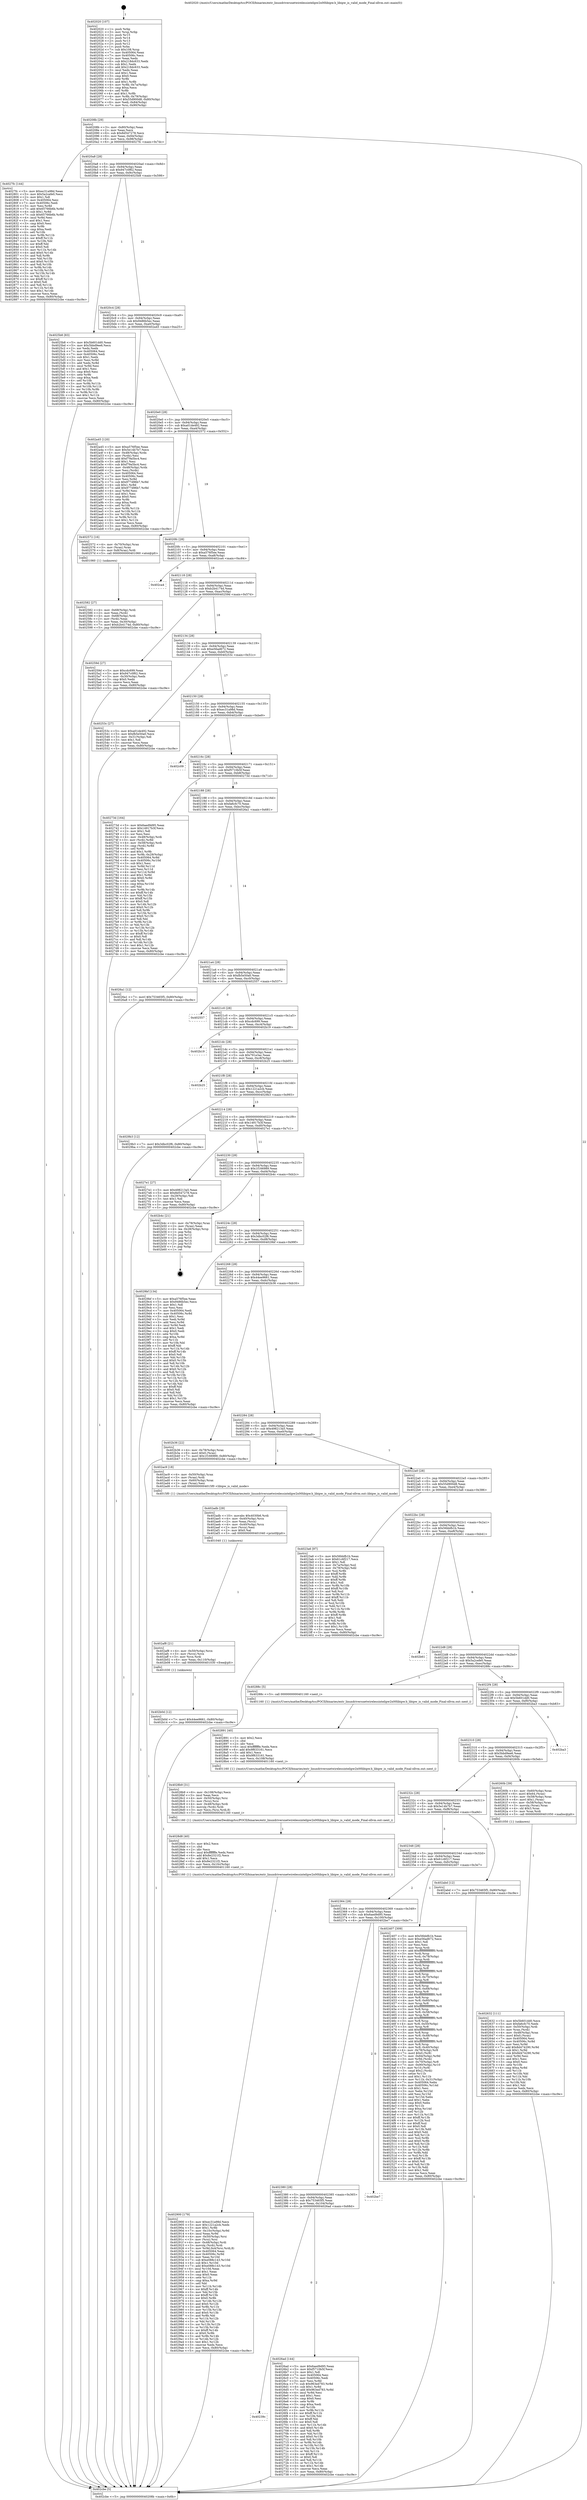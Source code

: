digraph "0x402020" {
  label = "0x402020 (/mnt/c/Users/mathe/Desktop/tcc/POCII/binaries/extr_linuxdriversnetwirelessintelipw2x00libipw.h_libipw_is_valid_mode_Final-ollvm.out::main(0))"
  labelloc = "t"
  node[shape=record]

  Entry [label="",width=0.3,height=0.3,shape=circle,fillcolor=black,style=filled]
  "0x40208b" [label="{
     0x40208b [29]\l
     | [instrs]\l
     &nbsp;&nbsp;0x40208b \<+3\>: mov -0x80(%rbp),%eax\l
     &nbsp;&nbsp;0x40208e \<+2\>: mov %eax,%ecx\l
     &nbsp;&nbsp;0x402090 \<+6\>: sub $0x8d547278,%ecx\l
     &nbsp;&nbsp;0x402096 \<+6\>: mov %eax,-0x94(%rbp)\l
     &nbsp;&nbsp;0x40209c \<+6\>: mov %ecx,-0x98(%rbp)\l
     &nbsp;&nbsp;0x4020a2 \<+6\>: je 00000000004027fc \<main+0x7dc\>\l
  }"]
  "0x4027fc" [label="{
     0x4027fc [144]\l
     | [instrs]\l
     &nbsp;&nbsp;0x4027fc \<+5\>: mov $0xec31a98d,%eax\l
     &nbsp;&nbsp;0x402801 \<+5\>: mov $0x5a2cefe0,%ecx\l
     &nbsp;&nbsp;0x402806 \<+2\>: mov $0x1,%dl\l
     &nbsp;&nbsp;0x402808 \<+7\>: mov 0x405064,%esi\l
     &nbsp;&nbsp;0x40280f \<+7\>: mov 0x40506c,%edi\l
     &nbsp;&nbsp;0x402816 \<+3\>: mov %esi,%r8d\l
     &nbsp;&nbsp;0x402819 \<+7\>: add $0x65766b6b,%r8d\l
     &nbsp;&nbsp;0x402820 \<+4\>: sub $0x1,%r8d\l
     &nbsp;&nbsp;0x402824 \<+7\>: sub $0x65766b6b,%r8d\l
     &nbsp;&nbsp;0x40282b \<+4\>: imul %r8d,%esi\l
     &nbsp;&nbsp;0x40282f \<+3\>: and $0x1,%esi\l
     &nbsp;&nbsp;0x402832 \<+3\>: cmp $0x0,%esi\l
     &nbsp;&nbsp;0x402835 \<+4\>: sete %r9b\l
     &nbsp;&nbsp;0x402839 \<+3\>: cmp $0xa,%edi\l
     &nbsp;&nbsp;0x40283c \<+4\>: setl %r10b\l
     &nbsp;&nbsp;0x402840 \<+3\>: mov %r9b,%r11b\l
     &nbsp;&nbsp;0x402843 \<+4\>: xor $0xff,%r11b\l
     &nbsp;&nbsp;0x402847 \<+3\>: mov %r10b,%bl\l
     &nbsp;&nbsp;0x40284a \<+3\>: xor $0xff,%bl\l
     &nbsp;&nbsp;0x40284d \<+3\>: xor $0x0,%dl\l
     &nbsp;&nbsp;0x402850 \<+3\>: mov %r11b,%r14b\l
     &nbsp;&nbsp;0x402853 \<+4\>: and $0x0,%r14b\l
     &nbsp;&nbsp;0x402857 \<+3\>: and %dl,%r9b\l
     &nbsp;&nbsp;0x40285a \<+3\>: mov %bl,%r15b\l
     &nbsp;&nbsp;0x40285d \<+4\>: and $0x0,%r15b\l
     &nbsp;&nbsp;0x402861 \<+3\>: and %dl,%r10b\l
     &nbsp;&nbsp;0x402864 \<+3\>: or %r9b,%r14b\l
     &nbsp;&nbsp;0x402867 \<+3\>: or %r10b,%r15b\l
     &nbsp;&nbsp;0x40286a \<+3\>: xor %r15b,%r14b\l
     &nbsp;&nbsp;0x40286d \<+3\>: or %bl,%r11b\l
     &nbsp;&nbsp;0x402870 \<+4\>: xor $0xff,%r11b\l
     &nbsp;&nbsp;0x402874 \<+3\>: or $0x0,%dl\l
     &nbsp;&nbsp;0x402877 \<+3\>: and %dl,%r11b\l
     &nbsp;&nbsp;0x40287a \<+3\>: or %r11b,%r14b\l
     &nbsp;&nbsp;0x40287d \<+4\>: test $0x1,%r14b\l
     &nbsp;&nbsp;0x402881 \<+3\>: cmovne %ecx,%eax\l
     &nbsp;&nbsp;0x402884 \<+3\>: mov %eax,-0x80(%rbp)\l
     &nbsp;&nbsp;0x402887 \<+5\>: jmp 0000000000402cbe \<main+0xc9e\>\l
  }"]
  "0x4020a8" [label="{
     0x4020a8 [28]\l
     | [instrs]\l
     &nbsp;&nbsp;0x4020a8 \<+5\>: jmp 00000000004020ad \<main+0x8d\>\l
     &nbsp;&nbsp;0x4020ad \<+6\>: mov -0x94(%rbp),%eax\l
     &nbsp;&nbsp;0x4020b3 \<+5\>: sub $0x947c0f62,%eax\l
     &nbsp;&nbsp;0x4020b8 \<+6\>: mov %eax,-0x9c(%rbp)\l
     &nbsp;&nbsp;0x4020be \<+6\>: je 00000000004025b8 \<main+0x598\>\l
  }"]
  Exit [label="",width=0.3,height=0.3,shape=circle,fillcolor=black,style=filled,peripheries=2]
  "0x4025b8" [label="{
     0x4025b8 [83]\l
     | [instrs]\l
     &nbsp;&nbsp;0x4025b8 \<+5\>: mov $0x5b601dd0,%eax\l
     &nbsp;&nbsp;0x4025bd \<+5\>: mov $0x5bbd9ee6,%ecx\l
     &nbsp;&nbsp;0x4025c2 \<+2\>: xor %edx,%edx\l
     &nbsp;&nbsp;0x4025c4 \<+7\>: mov 0x405064,%esi\l
     &nbsp;&nbsp;0x4025cb \<+7\>: mov 0x40506c,%edi\l
     &nbsp;&nbsp;0x4025d2 \<+3\>: sub $0x1,%edx\l
     &nbsp;&nbsp;0x4025d5 \<+3\>: mov %esi,%r8d\l
     &nbsp;&nbsp;0x4025d8 \<+3\>: add %edx,%r8d\l
     &nbsp;&nbsp;0x4025db \<+4\>: imul %r8d,%esi\l
     &nbsp;&nbsp;0x4025df \<+3\>: and $0x1,%esi\l
     &nbsp;&nbsp;0x4025e2 \<+3\>: cmp $0x0,%esi\l
     &nbsp;&nbsp;0x4025e5 \<+4\>: sete %r9b\l
     &nbsp;&nbsp;0x4025e9 \<+3\>: cmp $0xa,%edi\l
     &nbsp;&nbsp;0x4025ec \<+4\>: setl %r10b\l
     &nbsp;&nbsp;0x4025f0 \<+3\>: mov %r9b,%r11b\l
     &nbsp;&nbsp;0x4025f3 \<+3\>: and %r10b,%r11b\l
     &nbsp;&nbsp;0x4025f6 \<+3\>: xor %r10b,%r9b\l
     &nbsp;&nbsp;0x4025f9 \<+3\>: or %r9b,%r11b\l
     &nbsp;&nbsp;0x4025fc \<+4\>: test $0x1,%r11b\l
     &nbsp;&nbsp;0x402600 \<+3\>: cmovne %ecx,%eax\l
     &nbsp;&nbsp;0x402603 \<+3\>: mov %eax,-0x80(%rbp)\l
     &nbsp;&nbsp;0x402606 \<+5\>: jmp 0000000000402cbe \<main+0xc9e\>\l
  }"]
  "0x4020c4" [label="{
     0x4020c4 [28]\l
     | [instrs]\l
     &nbsp;&nbsp;0x4020c4 \<+5\>: jmp 00000000004020c9 \<main+0xa9\>\l
     &nbsp;&nbsp;0x4020c9 \<+6\>: mov -0x94(%rbp),%eax\l
     &nbsp;&nbsp;0x4020cf \<+5\>: sub $0x9486b5ec,%eax\l
     &nbsp;&nbsp;0x4020d4 \<+6\>: mov %eax,-0xa0(%rbp)\l
     &nbsp;&nbsp;0x4020da \<+6\>: je 0000000000402a45 \<main+0xa25\>\l
  }"]
  "0x402b0d" [label="{
     0x402b0d [12]\l
     | [instrs]\l
     &nbsp;&nbsp;0x402b0d \<+7\>: movl $0x44ee9661,-0x80(%rbp)\l
     &nbsp;&nbsp;0x402b14 \<+5\>: jmp 0000000000402cbe \<main+0xc9e\>\l
  }"]
  "0x402a45" [label="{
     0x402a45 [120]\l
     | [instrs]\l
     &nbsp;&nbsp;0x402a45 \<+5\>: mov $0xa576f5ee,%eax\l
     &nbsp;&nbsp;0x402a4a \<+5\>: mov $0x5e14b7b7,%ecx\l
     &nbsp;&nbsp;0x402a4f \<+4\>: mov -0x48(%rbp),%rdx\l
     &nbsp;&nbsp;0x402a53 \<+2\>: mov (%rdx),%esi\l
     &nbsp;&nbsp;0x402a55 \<+6\>: add $0xf79a5bc4,%esi\l
     &nbsp;&nbsp;0x402a5b \<+3\>: add $0x1,%esi\l
     &nbsp;&nbsp;0x402a5e \<+6\>: sub $0xf79a5bc4,%esi\l
     &nbsp;&nbsp;0x402a64 \<+4\>: mov -0x48(%rbp),%rdx\l
     &nbsp;&nbsp;0x402a68 \<+2\>: mov %esi,(%rdx)\l
     &nbsp;&nbsp;0x402a6a \<+7\>: mov 0x405064,%esi\l
     &nbsp;&nbsp;0x402a71 \<+7\>: mov 0x40506c,%edi\l
     &nbsp;&nbsp;0x402a78 \<+3\>: mov %esi,%r8d\l
     &nbsp;&nbsp;0x402a7b \<+7\>: sub $0x977d96b7,%r8d\l
     &nbsp;&nbsp;0x402a82 \<+4\>: sub $0x1,%r8d\l
     &nbsp;&nbsp;0x402a86 \<+7\>: add $0x977d96b7,%r8d\l
     &nbsp;&nbsp;0x402a8d \<+4\>: imul %r8d,%esi\l
     &nbsp;&nbsp;0x402a91 \<+3\>: and $0x1,%esi\l
     &nbsp;&nbsp;0x402a94 \<+3\>: cmp $0x0,%esi\l
     &nbsp;&nbsp;0x402a97 \<+4\>: sete %r9b\l
     &nbsp;&nbsp;0x402a9b \<+3\>: cmp $0xa,%edi\l
     &nbsp;&nbsp;0x402a9e \<+4\>: setl %r10b\l
     &nbsp;&nbsp;0x402aa2 \<+3\>: mov %r9b,%r11b\l
     &nbsp;&nbsp;0x402aa5 \<+3\>: and %r10b,%r11b\l
     &nbsp;&nbsp;0x402aa8 \<+3\>: xor %r10b,%r9b\l
     &nbsp;&nbsp;0x402aab \<+3\>: or %r9b,%r11b\l
     &nbsp;&nbsp;0x402aae \<+4\>: test $0x1,%r11b\l
     &nbsp;&nbsp;0x402ab2 \<+3\>: cmovne %ecx,%eax\l
     &nbsp;&nbsp;0x402ab5 \<+3\>: mov %eax,-0x80(%rbp)\l
     &nbsp;&nbsp;0x402ab8 \<+5\>: jmp 0000000000402cbe \<main+0xc9e\>\l
  }"]
  "0x4020e0" [label="{
     0x4020e0 [28]\l
     | [instrs]\l
     &nbsp;&nbsp;0x4020e0 \<+5\>: jmp 00000000004020e5 \<main+0xc5\>\l
     &nbsp;&nbsp;0x4020e5 \<+6\>: mov -0x94(%rbp),%eax\l
     &nbsp;&nbsp;0x4020eb \<+5\>: sub $0xa01de492,%eax\l
     &nbsp;&nbsp;0x4020f0 \<+6\>: mov %eax,-0xa4(%rbp)\l
     &nbsp;&nbsp;0x4020f6 \<+6\>: je 0000000000402572 \<main+0x552\>\l
  }"]
  "0x402af8" [label="{
     0x402af8 [21]\l
     | [instrs]\l
     &nbsp;&nbsp;0x402af8 \<+4\>: mov -0x50(%rbp),%rcx\l
     &nbsp;&nbsp;0x402afc \<+3\>: mov (%rcx),%rcx\l
     &nbsp;&nbsp;0x402aff \<+3\>: mov %rcx,%rdi\l
     &nbsp;&nbsp;0x402b02 \<+6\>: mov %eax,-0x110(%rbp)\l
     &nbsp;&nbsp;0x402b08 \<+5\>: call 0000000000401030 \<free@plt\>\l
     | [calls]\l
     &nbsp;&nbsp;0x401030 \{1\} (unknown)\l
  }"]
  "0x402572" [label="{
     0x402572 [16]\l
     | [instrs]\l
     &nbsp;&nbsp;0x402572 \<+4\>: mov -0x70(%rbp),%rax\l
     &nbsp;&nbsp;0x402576 \<+3\>: mov (%rax),%rax\l
     &nbsp;&nbsp;0x402579 \<+4\>: mov 0x8(%rax),%rdi\l
     &nbsp;&nbsp;0x40257d \<+5\>: call 0000000000401060 \<atoi@plt\>\l
     | [calls]\l
     &nbsp;&nbsp;0x401060 \{1\} (unknown)\l
  }"]
  "0x4020fc" [label="{
     0x4020fc [28]\l
     | [instrs]\l
     &nbsp;&nbsp;0x4020fc \<+5\>: jmp 0000000000402101 \<main+0xe1\>\l
     &nbsp;&nbsp;0x402101 \<+6\>: mov -0x94(%rbp),%eax\l
     &nbsp;&nbsp;0x402107 \<+5\>: sub $0xa576f5ee,%eax\l
     &nbsp;&nbsp;0x40210c \<+6\>: mov %eax,-0xa8(%rbp)\l
     &nbsp;&nbsp;0x402112 \<+6\>: je 0000000000402ca4 \<main+0xc84\>\l
  }"]
  "0x402adb" [label="{
     0x402adb [29]\l
     | [instrs]\l
     &nbsp;&nbsp;0x402adb \<+10\>: movabs $0x4030b6,%rdi\l
     &nbsp;&nbsp;0x402ae5 \<+4\>: mov -0x40(%rbp),%rcx\l
     &nbsp;&nbsp;0x402ae9 \<+2\>: mov %eax,(%rcx)\l
     &nbsp;&nbsp;0x402aeb \<+4\>: mov -0x40(%rbp),%rcx\l
     &nbsp;&nbsp;0x402aef \<+2\>: mov (%rcx),%esi\l
     &nbsp;&nbsp;0x402af1 \<+2\>: mov $0x0,%al\l
     &nbsp;&nbsp;0x402af3 \<+5\>: call 0000000000401040 \<printf@plt\>\l
     | [calls]\l
     &nbsp;&nbsp;0x401040 \{1\} (unknown)\l
  }"]
  "0x402ca4" [label="{
     0x402ca4\l
  }", style=dashed]
  "0x402118" [label="{
     0x402118 [28]\l
     | [instrs]\l
     &nbsp;&nbsp;0x402118 \<+5\>: jmp 000000000040211d \<main+0xfd\>\l
     &nbsp;&nbsp;0x40211d \<+6\>: mov -0x94(%rbp),%eax\l
     &nbsp;&nbsp;0x402123 \<+5\>: sub $0xb2b4174d,%eax\l
     &nbsp;&nbsp;0x402128 \<+6\>: mov %eax,-0xac(%rbp)\l
     &nbsp;&nbsp;0x40212e \<+6\>: je 000000000040259d \<main+0x57d\>\l
  }"]
  "0x402900" [label="{
     0x402900 [179]\l
     | [instrs]\l
     &nbsp;&nbsp;0x402900 \<+5\>: mov $0xec31a98d,%ecx\l
     &nbsp;&nbsp;0x402905 \<+5\>: mov $0x1221a2cb,%edx\l
     &nbsp;&nbsp;0x40290a \<+3\>: mov $0x1,%r8b\l
     &nbsp;&nbsp;0x40290d \<+7\>: mov -0x10c(%rbp),%r9d\l
     &nbsp;&nbsp;0x402914 \<+4\>: imul %eax,%r9d\l
     &nbsp;&nbsp;0x402918 \<+4\>: mov -0x50(%rbp),%rsi\l
     &nbsp;&nbsp;0x40291c \<+3\>: mov (%rsi),%rsi\l
     &nbsp;&nbsp;0x40291f \<+4\>: mov -0x48(%rbp),%rdi\l
     &nbsp;&nbsp;0x402923 \<+3\>: movslq (%rdi),%rdi\l
     &nbsp;&nbsp;0x402926 \<+5\>: mov %r9d,0x4(%rsi,%rdi,8)\l
     &nbsp;&nbsp;0x40292b \<+7\>: mov 0x405064,%eax\l
     &nbsp;&nbsp;0x402932 \<+8\>: mov 0x40506c,%r9d\l
     &nbsp;&nbsp;0x40293a \<+3\>: mov %eax,%r10d\l
     &nbsp;&nbsp;0x40293d \<+7\>: sub $0xe088c143,%r10d\l
     &nbsp;&nbsp;0x402944 \<+4\>: sub $0x1,%r10d\l
     &nbsp;&nbsp;0x402948 \<+7\>: add $0xe088c143,%r10d\l
     &nbsp;&nbsp;0x40294f \<+4\>: imul %r10d,%eax\l
     &nbsp;&nbsp;0x402953 \<+3\>: and $0x1,%eax\l
     &nbsp;&nbsp;0x402956 \<+3\>: cmp $0x0,%eax\l
     &nbsp;&nbsp;0x402959 \<+4\>: sete %r11b\l
     &nbsp;&nbsp;0x40295d \<+4\>: cmp $0xa,%r9d\l
     &nbsp;&nbsp;0x402961 \<+3\>: setl %bl\l
     &nbsp;&nbsp;0x402964 \<+3\>: mov %r11b,%r14b\l
     &nbsp;&nbsp;0x402967 \<+4\>: xor $0xff,%r14b\l
     &nbsp;&nbsp;0x40296b \<+3\>: mov %bl,%r15b\l
     &nbsp;&nbsp;0x40296e \<+4\>: xor $0xff,%r15b\l
     &nbsp;&nbsp;0x402972 \<+4\>: xor $0x0,%r8b\l
     &nbsp;&nbsp;0x402976 \<+3\>: mov %r14b,%r12b\l
     &nbsp;&nbsp;0x402979 \<+4\>: and $0x0,%r12b\l
     &nbsp;&nbsp;0x40297d \<+3\>: and %r8b,%r11b\l
     &nbsp;&nbsp;0x402980 \<+3\>: mov %r15b,%r13b\l
     &nbsp;&nbsp;0x402983 \<+4\>: and $0x0,%r13b\l
     &nbsp;&nbsp;0x402987 \<+3\>: and %r8b,%bl\l
     &nbsp;&nbsp;0x40298a \<+3\>: or %r11b,%r12b\l
     &nbsp;&nbsp;0x40298d \<+3\>: or %bl,%r13b\l
     &nbsp;&nbsp;0x402990 \<+3\>: xor %r13b,%r12b\l
     &nbsp;&nbsp;0x402993 \<+3\>: or %r15b,%r14b\l
     &nbsp;&nbsp;0x402996 \<+4\>: xor $0xff,%r14b\l
     &nbsp;&nbsp;0x40299a \<+4\>: or $0x0,%r8b\l
     &nbsp;&nbsp;0x40299e \<+3\>: and %r8b,%r14b\l
     &nbsp;&nbsp;0x4029a1 \<+3\>: or %r14b,%r12b\l
     &nbsp;&nbsp;0x4029a4 \<+4\>: test $0x1,%r12b\l
     &nbsp;&nbsp;0x4029a8 \<+3\>: cmovne %edx,%ecx\l
     &nbsp;&nbsp;0x4029ab \<+3\>: mov %ecx,-0x80(%rbp)\l
     &nbsp;&nbsp;0x4029ae \<+5\>: jmp 0000000000402cbe \<main+0xc9e\>\l
  }"]
  "0x40259d" [label="{
     0x40259d [27]\l
     | [instrs]\l
     &nbsp;&nbsp;0x40259d \<+5\>: mov $0xcdc699,%eax\l
     &nbsp;&nbsp;0x4025a2 \<+5\>: mov $0x947c0f62,%ecx\l
     &nbsp;&nbsp;0x4025a7 \<+3\>: mov -0x30(%rbp),%edx\l
     &nbsp;&nbsp;0x4025aa \<+3\>: cmp $0x0,%edx\l
     &nbsp;&nbsp;0x4025ad \<+3\>: cmove %ecx,%eax\l
     &nbsp;&nbsp;0x4025b0 \<+3\>: mov %eax,-0x80(%rbp)\l
     &nbsp;&nbsp;0x4025b3 \<+5\>: jmp 0000000000402cbe \<main+0xc9e\>\l
  }"]
  "0x402134" [label="{
     0x402134 [28]\l
     | [instrs]\l
     &nbsp;&nbsp;0x402134 \<+5\>: jmp 0000000000402139 \<main+0x119\>\l
     &nbsp;&nbsp;0x402139 \<+6\>: mov -0x94(%rbp),%eax\l
     &nbsp;&nbsp;0x40213f \<+5\>: sub $0xe56ad672,%eax\l
     &nbsp;&nbsp;0x402144 \<+6\>: mov %eax,-0xb0(%rbp)\l
     &nbsp;&nbsp;0x40214a \<+6\>: je 000000000040253c \<main+0x51c\>\l
  }"]
  "0x4028d8" [label="{
     0x4028d8 [40]\l
     | [instrs]\l
     &nbsp;&nbsp;0x4028d8 \<+5\>: mov $0x2,%ecx\l
     &nbsp;&nbsp;0x4028dd \<+1\>: cltd\l
     &nbsp;&nbsp;0x4028de \<+2\>: idiv %ecx\l
     &nbsp;&nbsp;0x4028e0 \<+6\>: imul $0xfffffffe,%edx,%ecx\l
     &nbsp;&nbsp;0x4028e6 \<+6\>: add $0x8e2321f2,%ecx\l
     &nbsp;&nbsp;0x4028ec \<+3\>: add $0x1,%ecx\l
     &nbsp;&nbsp;0x4028ef \<+6\>: sub $0x8e2321f2,%ecx\l
     &nbsp;&nbsp;0x4028f5 \<+6\>: mov %ecx,-0x10c(%rbp)\l
     &nbsp;&nbsp;0x4028fb \<+5\>: call 0000000000401160 \<next_i\>\l
     | [calls]\l
     &nbsp;&nbsp;0x401160 \{1\} (/mnt/c/Users/mathe/Desktop/tcc/POCII/binaries/extr_linuxdriversnetwirelessintelipw2x00libipw.h_libipw_is_valid_mode_Final-ollvm.out::next_i)\l
  }"]
  "0x40253c" [label="{
     0x40253c [27]\l
     | [instrs]\l
     &nbsp;&nbsp;0x40253c \<+5\>: mov $0xa01de492,%eax\l
     &nbsp;&nbsp;0x402541 \<+5\>: mov $0xfb5e50a0,%ecx\l
     &nbsp;&nbsp;0x402546 \<+3\>: mov -0x31(%rbp),%dl\l
     &nbsp;&nbsp;0x402549 \<+3\>: test $0x1,%dl\l
     &nbsp;&nbsp;0x40254c \<+3\>: cmovne %ecx,%eax\l
     &nbsp;&nbsp;0x40254f \<+3\>: mov %eax,-0x80(%rbp)\l
     &nbsp;&nbsp;0x402552 \<+5\>: jmp 0000000000402cbe \<main+0xc9e\>\l
  }"]
  "0x402150" [label="{
     0x402150 [28]\l
     | [instrs]\l
     &nbsp;&nbsp;0x402150 \<+5\>: jmp 0000000000402155 \<main+0x135\>\l
     &nbsp;&nbsp;0x402155 \<+6\>: mov -0x94(%rbp),%eax\l
     &nbsp;&nbsp;0x40215b \<+5\>: sub $0xec31a98d,%eax\l
     &nbsp;&nbsp;0x402160 \<+6\>: mov %eax,-0xb4(%rbp)\l
     &nbsp;&nbsp;0x402166 \<+6\>: je 0000000000402c09 \<main+0xbe9\>\l
  }"]
  "0x4028b9" [label="{
     0x4028b9 [31]\l
     | [instrs]\l
     &nbsp;&nbsp;0x4028b9 \<+6\>: mov -0x108(%rbp),%ecx\l
     &nbsp;&nbsp;0x4028bf \<+3\>: imul %eax,%ecx\l
     &nbsp;&nbsp;0x4028c2 \<+4\>: mov -0x50(%rbp),%rsi\l
     &nbsp;&nbsp;0x4028c6 \<+3\>: mov (%rsi),%rsi\l
     &nbsp;&nbsp;0x4028c9 \<+4\>: mov -0x48(%rbp),%rdi\l
     &nbsp;&nbsp;0x4028cd \<+3\>: movslq (%rdi),%rdi\l
     &nbsp;&nbsp;0x4028d0 \<+3\>: mov %ecx,(%rsi,%rdi,8)\l
     &nbsp;&nbsp;0x4028d3 \<+5\>: call 0000000000401160 \<next_i\>\l
     | [calls]\l
     &nbsp;&nbsp;0x401160 \{1\} (/mnt/c/Users/mathe/Desktop/tcc/POCII/binaries/extr_linuxdriversnetwirelessintelipw2x00libipw.h_libipw_is_valid_mode_Final-ollvm.out::next_i)\l
  }"]
  "0x402c09" [label="{
     0x402c09\l
  }", style=dashed]
  "0x40216c" [label="{
     0x40216c [28]\l
     | [instrs]\l
     &nbsp;&nbsp;0x40216c \<+5\>: jmp 0000000000402171 \<main+0x151\>\l
     &nbsp;&nbsp;0x402171 \<+6\>: mov -0x94(%rbp),%eax\l
     &nbsp;&nbsp;0x402177 \<+5\>: sub $0xf5710b5f,%eax\l
     &nbsp;&nbsp;0x40217c \<+6\>: mov %eax,-0xb8(%rbp)\l
     &nbsp;&nbsp;0x402182 \<+6\>: je 000000000040273d \<main+0x71d\>\l
  }"]
  "0x402891" [label="{
     0x402891 [40]\l
     | [instrs]\l
     &nbsp;&nbsp;0x402891 \<+5\>: mov $0x2,%ecx\l
     &nbsp;&nbsp;0x402896 \<+1\>: cltd\l
     &nbsp;&nbsp;0x402897 \<+2\>: idiv %ecx\l
     &nbsp;&nbsp;0x402899 \<+6\>: imul $0xfffffffe,%edx,%ecx\l
     &nbsp;&nbsp;0x40289f \<+6\>: add $0x9f633161,%ecx\l
     &nbsp;&nbsp;0x4028a5 \<+3\>: add $0x1,%ecx\l
     &nbsp;&nbsp;0x4028a8 \<+6\>: sub $0x9f633161,%ecx\l
     &nbsp;&nbsp;0x4028ae \<+6\>: mov %ecx,-0x108(%rbp)\l
     &nbsp;&nbsp;0x4028b4 \<+5\>: call 0000000000401160 \<next_i\>\l
     | [calls]\l
     &nbsp;&nbsp;0x401160 \{1\} (/mnt/c/Users/mathe/Desktop/tcc/POCII/binaries/extr_linuxdriversnetwirelessintelipw2x00libipw.h_libipw_is_valid_mode_Final-ollvm.out::next_i)\l
  }"]
  "0x40273d" [label="{
     0x40273d [164]\l
     | [instrs]\l
     &nbsp;&nbsp;0x40273d \<+5\>: mov $0x6aed9d95,%eax\l
     &nbsp;&nbsp;0x402742 \<+5\>: mov $0x14917b3f,%ecx\l
     &nbsp;&nbsp;0x402747 \<+2\>: mov $0x1,%dl\l
     &nbsp;&nbsp;0x402749 \<+2\>: xor %esi,%esi\l
     &nbsp;&nbsp;0x40274b \<+4\>: mov -0x48(%rbp),%rdi\l
     &nbsp;&nbsp;0x40274f \<+3\>: mov (%rdi),%r8d\l
     &nbsp;&nbsp;0x402752 \<+4\>: mov -0x58(%rbp),%rdi\l
     &nbsp;&nbsp;0x402756 \<+3\>: cmp (%rdi),%r8d\l
     &nbsp;&nbsp;0x402759 \<+4\>: setl %r9b\l
     &nbsp;&nbsp;0x40275d \<+4\>: and $0x1,%r9b\l
     &nbsp;&nbsp;0x402761 \<+4\>: mov %r9b,-0x29(%rbp)\l
     &nbsp;&nbsp;0x402765 \<+8\>: mov 0x405064,%r8d\l
     &nbsp;&nbsp;0x40276d \<+8\>: mov 0x40506c,%r10d\l
     &nbsp;&nbsp;0x402775 \<+3\>: sub $0x1,%esi\l
     &nbsp;&nbsp;0x402778 \<+3\>: mov %r8d,%r11d\l
     &nbsp;&nbsp;0x40277b \<+3\>: add %esi,%r11d\l
     &nbsp;&nbsp;0x40277e \<+4\>: imul %r11d,%r8d\l
     &nbsp;&nbsp;0x402782 \<+4\>: and $0x1,%r8d\l
     &nbsp;&nbsp;0x402786 \<+4\>: cmp $0x0,%r8d\l
     &nbsp;&nbsp;0x40278a \<+4\>: sete %r9b\l
     &nbsp;&nbsp;0x40278e \<+4\>: cmp $0xa,%r10d\l
     &nbsp;&nbsp;0x402792 \<+3\>: setl %bl\l
     &nbsp;&nbsp;0x402795 \<+3\>: mov %r9b,%r14b\l
     &nbsp;&nbsp;0x402798 \<+4\>: xor $0xff,%r14b\l
     &nbsp;&nbsp;0x40279c \<+3\>: mov %bl,%r15b\l
     &nbsp;&nbsp;0x40279f \<+4\>: xor $0xff,%r15b\l
     &nbsp;&nbsp;0x4027a3 \<+3\>: xor $0x0,%dl\l
     &nbsp;&nbsp;0x4027a6 \<+3\>: mov %r14b,%r12b\l
     &nbsp;&nbsp;0x4027a9 \<+4\>: and $0x0,%r12b\l
     &nbsp;&nbsp;0x4027ad \<+3\>: and %dl,%r9b\l
     &nbsp;&nbsp;0x4027b0 \<+3\>: mov %r15b,%r13b\l
     &nbsp;&nbsp;0x4027b3 \<+4\>: and $0x0,%r13b\l
     &nbsp;&nbsp;0x4027b7 \<+2\>: and %dl,%bl\l
     &nbsp;&nbsp;0x4027b9 \<+3\>: or %r9b,%r12b\l
     &nbsp;&nbsp;0x4027bc \<+3\>: or %bl,%r13b\l
     &nbsp;&nbsp;0x4027bf \<+3\>: xor %r13b,%r12b\l
     &nbsp;&nbsp;0x4027c2 \<+3\>: or %r15b,%r14b\l
     &nbsp;&nbsp;0x4027c5 \<+4\>: xor $0xff,%r14b\l
     &nbsp;&nbsp;0x4027c9 \<+3\>: or $0x0,%dl\l
     &nbsp;&nbsp;0x4027cc \<+3\>: and %dl,%r14b\l
     &nbsp;&nbsp;0x4027cf \<+3\>: or %r14b,%r12b\l
     &nbsp;&nbsp;0x4027d2 \<+4\>: test $0x1,%r12b\l
     &nbsp;&nbsp;0x4027d6 \<+3\>: cmovne %ecx,%eax\l
     &nbsp;&nbsp;0x4027d9 \<+3\>: mov %eax,-0x80(%rbp)\l
     &nbsp;&nbsp;0x4027dc \<+5\>: jmp 0000000000402cbe \<main+0xc9e\>\l
  }"]
  "0x402188" [label="{
     0x402188 [28]\l
     | [instrs]\l
     &nbsp;&nbsp;0x402188 \<+5\>: jmp 000000000040218d \<main+0x16d\>\l
     &nbsp;&nbsp;0x40218d \<+6\>: mov -0x94(%rbp),%eax\l
     &nbsp;&nbsp;0x402193 \<+5\>: sub $0xfa6cfc70,%eax\l
     &nbsp;&nbsp;0x402198 \<+6\>: mov %eax,-0xbc(%rbp)\l
     &nbsp;&nbsp;0x40219e \<+6\>: je 00000000004026a1 \<main+0x681\>\l
  }"]
  "0x40239c" [label="{
     0x40239c\l
  }", style=dashed]
  "0x4026a1" [label="{
     0x4026a1 [12]\l
     | [instrs]\l
     &nbsp;&nbsp;0x4026a1 \<+7\>: movl $0x753465f5,-0x80(%rbp)\l
     &nbsp;&nbsp;0x4026a8 \<+5\>: jmp 0000000000402cbe \<main+0xc9e\>\l
  }"]
  "0x4021a4" [label="{
     0x4021a4 [28]\l
     | [instrs]\l
     &nbsp;&nbsp;0x4021a4 \<+5\>: jmp 00000000004021a9 \<main+0x189\>\l
     &nbsp;&nbsp;0x4021a9 \<+6\>: mov -0x94(%rbp),%eax\l
     &nbsp;&nbsp;0x4021af \<+5\>: sub $0xfb5e50a0,%eax\l
     &nbsp;&nbsp;0x4021b4 \<+6\>: mov %eax,-0xc0(%rbp)\l
     &nbsp;&nbsp;0x4021ba \<+6\>: je 0000000000402557 \<main+0x537\>\l
  }"]
  "0x4026ad" [label="{
     0x4026ad [144]\l
     | [instrs]\l
     &nbsp;&nbsp;0x4026ad \<+5\>: mov $0x6aed9d95,%eax\l
     &nbsp;&nbsp;0x4026b2 \<+5\>: mov $0xf5710b5f,%ecx\l
     &nbsp;&nbsp;0x4026b7 \<+2\>: mov $0x1,%dl\l
     &nbsp;&nbsp;0x4026b9 \<+7\>: mov 0x405064,%esi\l
     &nbsp;&nbsp;0x4026c0 \<+7\>: mov 0x40506c,%edi\l
     &nbsp;&nbsp;0x4026c7 \<+3\>: mov %esi,%r8d\l
     &nbsp;&nbsp;0x4026ca \<+7\>: sub $0x963ed783,%r8d\l
     &nbsp;&nbsp;0x4026d1 \<+4\>: sub $0x1,%r8d\l
     &nbsp;&nbsp;0x4026d5 \<+7\>: add $0x963ed783,%r8d\l
     &nbsp;&nbsp;0x4026dc \<+4\>: imul %r8d,%esi\l
     &nbsp;&nbsp;0x4026e0 \<+3\>: and $0x1,%esi\l
     &nbsp;&nbsp;0x4026e3 \<+3\>: cmp $0x0,%esi\l
     &nbsp;&nbsp;0x4026e6 \<+4\>: sete %r9b\l
     &nbsp;&nbsp;0x4026ea \<+3\>: cmp $0xa,%edi\l
     &nbsp;&nbsp;0x4026ed \<+4\>: setl %r10b\l
     &nbsp;&nbsp;0x4026f1 \<+3\>: mov %r9b,%r11b\l
     &nbsp;&nbsp;0x4026f4 \<+4\>: xor $0xff,%r11b\l
     &nbsp;&nbsp;0x4026f8 \<+3\>: mov %r10b,%bl\l
     &nbsp;&nbsp;0x4026fb \<+3\>: xor $0xff,%bl\l
     &nbsp;&nbsp;0x4026fe \<+3\>: xor $0x0,%dl\l
     &nbsp;&nbsp;0x402701 \<+3\>: mov %r11b,%r14b\l
     &nbsp;&nbsp;0x402704 \<+4\>: and $0x0,%r14b\l
     &nbsp;&nbsp;0x402708 \<+3\>: and %dl,%r9b\l
     &nbsp;&nbsp;0x40270b \<+3\>: mov %bl,%r15b\l
     &nbsp;&nbsp;0x40270e \<+4\>: and $0x0,%r15b\l
     &nbsp;&nbsp;0x402712 \<+3\>: and %dl,%r10b\l
     &nbsp;&nbsp;0x402715 \<+3\>: or %r9b,%r14b\l
     &nbsp;&nbsp;0x402718 \<+3\>: or %r10b,%r15b\l
     &nbsp;&nbsp;0x40271b \<+3\>: xor %r15b,%r14b\l
     &nbsp;&nbsp;0x40271e \<+3\>: or %bl,%r11b\l
     &nbsp;&nbsp;0x402721 \<+4\>: xor $0xff,%r11b\l
     &nbsp;&nbsp;0x402725 \<+3\>: or $0x0,%dl\l
     &nbsp;&nbsp;0x402728 \<+3\>: and %dl,%r11b\l
     &nbsp;&nbsp;0x40272b \<+3\>: or %r11b,%r14b\l
     &nbsp;&nbsp;0x40272e \<+4\>: test $0x1,%r14b\l
     &nbsp;&nbsp;0x402732 \<+3\>: cmovne %ecx,%eax\l
     &nbsp;&nbsp;0x402735 \<+3\>: mov %eax,-0x80(%rbp)\l
     &nbsp;&nbsp;0x402738 \<+5\>: jmp 0000000000402cbe \<main+0xc9e\>\l
  }"]
  "0x402557" [label="{
     0x402557\l
  }", style=dashed]
  "0x4021c0" [label="{
     0x4021c0 [28]\l
     | [instrs]\l
     &nbsp;&nbsp;0x4021c0 \<+5\>: jmp 00000000004021c5 \<main+0x1a5\>\l
     &nbsp;&nbsp;0x4021c5 \<+6\>: mov -0x94(%rbp),%eax\l
     &nbsp;&nbsp;0x4021cb \<+5\>: sub $0xcdc699,%eax\l
     &nbsp;&nbsp;0x4021d0 \<+6\>: mov %eax,-0xc4(%rbp)\l
     &nbsp;&nbsp;0x4021d6 \<+6\>: je 0000000000402b19 \<main+0xaf9\>\l
  }"]
  "0x402380" [label="{
     0x402380 [28]\l
     | [instrs]\l
     &nbsp;&nbsp;0x402380 \<+5\>: jmp 0000000000402385 \<main+0x365\>\l
     &nbsp;&nbsp;0x402385 \<+6\>: mov -0x94(%rbp),%eax\l
     &nbsp;&nbsp;0x40238b \<+5\>: sub $0x753465f5,%eax\l
     &nbsp;&nbsp;0x402390 \<+6\>: mov %eax,-0x104(%rbp)\l
     &nbsp;&nbsp;0x402396 \<+6\>: je 00000000004026ad \<main+0x68d\>\l
  }"]
  "0x402b19" [label="{
     0x402b19\l
  }", style=dashed]
  "0x4021dc" [label="{
     0x4021dc [28]\l
     | [instrs]\l
     &nbsp;&nbsp;0x4021dc \<+5\>: jmp 00000000004021e1 \<main+0x1c1\>\l
     &nbsp;&nbsp;0x4021e1 \<+6\>: mov -0x94(%rbp),%eax\l
     &nbsp;&nbsp;0x4021e7 \<+5\>: sub $0x791e3ac,%eax\l
     &nbsp;&nbsp;0x4021ec \<+6\>: mov %eax,-0xc8(%rbp)\l
     &nbsp;&nbsp;0x4021f2 \<+6\>: je 0000000000402b25 \<main+0xb05\>\l
  }"]
  "0x402be7" [label="{
     0x402be7\l
  }", style=dashed]
  "0x402b25" [label="{
     0x402b25\l
  }", style=dashed]
  "0x4021f8" [label="{
     0x4021f8 [28]\l
     | [instrs]\l
     &nbsp;&nbsp;0x4021f8 \<+5\>: jmp 00000000004021fd \<main+0x1dd\>\l
     &nbsp;&nbsp;0x4021fd \<+6\>: mov -0x94(%rbp),%eax\l
     &nbsp;&nbsp;0x402203 \<+5\>: sub $0x1221a2cb,%eax\l
     &nbsp;&nbsp;0x402208 \<+6\>: mov %eax,-0xcc(%rbp)\l
     &nbsp;&nbsp;0x40220e \<+6\>: je 00000000004029b3 \<main+0x993\>\l
  }"]
  "0x402632" [label="{
     0x402632 [111]\l
     | [instrs]\l
     &nbsp;&nbsp;0x402632 \<+5\>: mov $0x5b601dd0,%ecx\l
     &nbsp;&nbsp;0x402637 \<+5\>: mov $0xfa6cfc70,%edx\l
     &nbsp;&nbsp;0x40263c \<+4\>: mov -0x50(%rbp),%rdi\l
     &nbsp;&nbsp;0x402640 \<+3\>: mov %rax,(%rdi)\l
     &nbsp;&nbsp;0x402643 \<+4\>: mov -0x48(%rbp),%rax\l
     &nbsp;&nbsp;0x402647 \<+6\>: movl $0x0,(%rax)\l
     &nbsp;&nbsp;0x40264d \<+7\>: mov 0x405064,%esi\l
     &nbsp;&nbsp;0x402654 \<+8\>: mov 0x40506c,%r8d\l
     &nbsp;&nbsp;0x40265c \<+3\>: mov %esi,%r9d\l
     &nbsp;&nbsp;0x40265f \<+7\>: add $0x8d474290,%r9d\l
     &nbsp;&nbsp;0x402666 \<+4\>: sub $0x1,%r9d\l
     &nbsp;&nbsp;0x40266a \<+7\>: sub $0x8d474290,%r9d\l
     &nbsp;&nbsp;0x402671 \<+4\>: imul %r9d,%esi\l
     &nbsp;&nbsp;0x402675 \<+3\>: and $0x1,%esi\l
     &nbsp;&nbsp;0x402678 \<+3\>: cmp $0x0,%esi\l
     &nbsp;&nbsp;0x40267b \<+4\>: sete %r10b\l
     &nbsp;&nbsp;0x40267f \<+4\>: cmp $0xa,%r8d\l
     &nbsp;&nbsp;0x402683 \<+4\>: setl %r11b\l
     &nbsp;&nbsp;0x402687 \<+3\>: mov %r10b,%bl\l
     &nbsp;&nbsp;0x40268a \<+3\>: and %r11b,%bl\l
     &nbsp;&nbsp;0x40268d \<+3\>: xor %r11b,%r10b\l
     &nbsp;&nbsp;0x402690 \<+3\>: or %r10b,%bl\l
     &nbsp;&nbsp;0x402693 \<+3\>: test $0x1,%bl\l
     &nbsp;&nbsp;0x402696 \<+3\>: cmovne %edx,%ecx\l
     &nbsp;&nbsp;0x402699 \<+3\>: mov %ecx,-0x80(%rbp)\l
     &nbsp;&nbsp;0x40269c \<+5\>: jmp 0000000000402cbe \<main+0xc9e\>\l
  }"]
  "0x4029b3" [label="{
     0x4029b3 [12]\l
     | [instrs]\l
     &nbsp;&nbsp;0x4029b3 \<+7\>: movl $0x3dbc02f6,-0x80(%rbp)\l
     &nbsp;&nbsp;0x4029ba \<+5\>: jmp 0000000000402cbe \<main+0xc9e\>\l
  }"]
  "0x402214" [label="{
     0x402214 [28]\l
     | [instrs]\l
     &nbsp;&nbsp;0x402214 \<+5\>: jmp 0000000000402219 \<main+0x1f9\>\l
     &nbsp;&nbsp;0x402219 \<+6\>: mov -0x94(%rbp),%eax\l
     &nbsp;&nbsp;0x40221f \<+5\>: sub $0x14917b3f,%eax\l
     &nbsp;&nbsp;0x402224 \<+6\>: mov %eax,-0xd0(%rbp)\l
     &nbsp;&nbsp;0x40222a \<+6\>: je 00000000004027e1 \<main+0x7c1\>\l
  }"]
  "0x402582" [label="{
     0x402582 [27]\l
     | [instrs]\l
     &nbsp;&nbsp;0x402582 \<+4\>: mov -0x68(%rbp),%rdi\l
     &nbsp;&nbsp;0x402586 \<+2\>: mov %eax,(%rdi)\l
     &nbsp;&nbsp;0x402588 \<+4\>: mov -0x68(%rbp),%rdi\l
     &nbsp;&nbsp;0x40258c \<+2\>: mov (%rdi),%eax\l
     &nbsp;&nbsp;0x40258e \<+3\>: mov %eax,-0x30(%rbp)\l
     &nbsp;&nbsp;0x402591 \<+7\>: movl $0xb2b4174d,-0x80(%rbp)\l
     &nbsp;&nbsp;0x402598 \<+5\>: jmp 0000000000402cbe \<main+0xc9e\>\l
  }"]
  "0x4027e1" [label="{
     0x4027e1 [27]\l
     | [instrs]\l
     &nbsp;&nbsp;0x4027e1 \<+5\>: mov $0x498213a5,%eax\l
     &nbsp;&nbsp;0x4027e6 \<+5\>: mov $0x8d547278,%ecx\l
     &nbsp;&nbsp;0x4027eb \<+3\>: mov -0x29(%rbp),%dl\l
     &nbsp;&nbsp;0x4027ee \<+3\>: test $0x1,%dl\l
     &nbsp;&nbsp;0x4027f1 \<+3\>: cmovne %ecx,%eax\l
     &nbsp;&nbsp;0x4027f4 \<+3\>: mov %eax,-0x80(%rbp)\l
     &nbsp;&nbsp;0x4027f7 \<+5\>: jmp 0000000000402cbe \<main+0xc9e\>\l
  }"]
  "0x402230" [label="{
     0x402230 [28]\l
     | [instrs]\l
     &nbsp;&nbsp;0x402230 \<+5\>: jmp 0000000000402235 \<main+0x215\>\l
     &nbsp;&nbsp;0x402235 \<+6\>: mov -0x94(%rbp),%eax\l
     &nbsp;&nbsp;0x40223b \<+5\>: sub $0x1f166989,%eax\l
     &nbsp;&nbsp;0x402240 \<+6\>: mov %eax,-0xd4(%rbp)\l
     &nbsp;&nbsp;0x402246 \<+6\>: je 0000000000402b4c \<main+0xb2c\>\l
  }"]
  "0x402364" [label="{
     0x402364 [28]\l
     | [instrs]\l
     &nbsp;&nbsp;0x402364 \<+5\>: jmp 0000000000402369 \<main+0x349\>\l
     &nbsp;&nbsp;0x402369 \<+6\>: mov -0x94(%rbp),%eax\l
     &nbsp;&nbsp;0x40236f \<+5\>: sub $0x6aed9d95,%eax\l
     &nbsp;&nbsp;0x402374 \<+6\>: mov %eax,-0x100(%rbp)\l
     &nbsp;&nbsp;0x40237a \<+6\>: je 0000000000402be7 \<main+0xbc7\>\l
  }"]
  "0x402b4c" [label="{
     0x402b4c [21]\l
     | [instrs]\l
     &nbsp;&nbsp;0x402b4c \<+4\>: mov -0x78(%rbp),%rax\l
     &nbsp;&nbsp;0x402b50 \<+2\>: mov (%rax),%eax\l
     &nbsp;&nbsp;0x402b52 \<+4\>: lea -0x28(%rbp),%rsp\l
     &nbsp;&nbsp;0x402b56 \<+1\>: pop %rbx\l
     &nbsp;&nbsp;0x402b57 \<+2\>: pop %r12\l
     &nbsp;&nbsp;0x402b59 \<+2\>: pop %r13\l
     &nbsp;&nbsp;0x402b5b \<+2\>: pop %r14\l
     &nbsp;&nbsp;0x402b5d \<+2\>: pop %r15\l
     &nbsp;&nbsp;0x402b5f \<+1\>: pop %rbp\l
     &nbsp;&nbsp;0x402b60 \<+1\>: ret\l
  }"]
  "0x40224c" [label="{
     0x40224c [28]\l
     | [instrs]\l
     &nbsp;&nbsp;0x40224c \<+5\>: jmp 0000000000402251 \<main+0x231\>\l
     &nbsp;&nbsp;0x402251 \<+6\>: mov -0x94(%rbp),%eax\l
     &nbsp;&nbsp;0x402257 \<+5\>: sub $0x3dbc02f6,%eax\l
     &nbsp;&nbsp;0x40225c \<+6\>: mov %eax,-0xd8(%rbp)\l
     &nbsp;&nbsp;0x402262 \<+6\>: je 00000000004029bf \<main+0x99f\>\l
  }"]
  "0x402407" [label="{
     0x402407 [309]\l
     | [instrs]\l
     &nbsp;&nbsp;0x402407 \<+5\>: mov $0x56bbfb1b,%eax\l
     &nbsp;&nbsp;0x40240c \<+5\>: mov $0xe56ad672,%ecx\l
     &nbsp;&nbsp;0x402411 \<+2\>: mov $0x1,%dl\l
     &nbsp;&nbsp;0x402413 \<+2\>: xor %esi,%esi\l
     &nbsp;&nbsp;0x402415 \<+3\>: mov %rsp,%rdi\l
     &nbsp;&nbsp;0x402418 \<+4\>: add $0xfffffffffffffff0,%rdi\l
     &nbsp;&nbsp;0x40241c \<+3\>: mov %rdi,%rsp\l
     &nbsp;&nbsp;0x40241f \<+4\>: mov %rdi,-0x78(%rbp)\l
     &nbsp;&nbsp;0x402423 \<+3\>: mov %rsp,%rdi\l
     &nbsp;&nbsp;0x402426 \<+4\>: add $0xfffffffffffffff0,%rdi\l
     &nbsp;&nbsp;0x40242a \<+3\>: mov %rdi,%rsp\l
     &nbsp;&nbsp;0x40242d \<+3\>: mov %rsp,%r8\l
     &nbsp;&nbsp;0x402430 \<+4\>: add $0xfffffffffffffff0,%r8\l
     &nbsp;&nbsp;0x402434 \<+3\>: mov %r8,%rsp\l
     &nbsp;&nbsp;0x402437 \<+4\>: mov %r8,-0x70(%rbp)\l
     &nbsp;&nbsp;0x40243b \<+3\>: mov %rsp,%r8\l
     &nbsp;&nbsp;0x40243e \<+4\>: add $0xfffffffffffffff0,%r8\l
     &nbsp;&nbsp;0x402442 \<+3\>: mov %r8,%rsp\l
     &nbsp;&nbsp;0x402445 \<+4\>: mov %r8,-0x68(%rbp)\l
     &nbsp;&nbsp;0x402449 \<+3\>: mov %rsp,%r8\l
     &nbsp;&nbsp;0x40244c \<+4\>: add $0xfffffffffffffff0,%r8\l
     &nbsp;&nbsp;0x402450 \<+3\>: mov %r8,%rsp\l
     &nbsp;&nbsp;0x402453 \<+4\>: mov %r8,-0x60(%rbp)\l
     &nbsp;&nbsp;0x402457 \<+3\>: mov %rsp,%r8\l
     &nbsp;&nbsp;0x40245a \<+4\>: add $0xfffffffffffffff0,%r8\l
     &nbsp;&nbsp;0x40245e \<+3\>: mov %r8,%rsp\l
     &nbsp;&nbsp;0x402461 \<+4\>: mov %r8,-0x58(%rbp)\l
     &nbsp;&nbsp;0x402465 \<+3\>: mov %rsp,%r8\l
     &nbsp;&nbsp;0x402468 \<+4\>: add $0xfffffffffffffff0,%r8\l
     &nbsp;&nbsp;0x40246c \<+3\>: mov %r8,%rsp\l
     &nbsp;&nbsp;0x40246f \<+4\>: mov %r8,-0x50(%rbp)\l
     &nbsp;&nbsp;0x402473 \<+3\>: mov %rsp,%r8\l
     &nbsp;&nbsp;0x402476 \<+4\>: add $0xfffffffffffffff0,%r8\l
     &nbsp;&nbsp;0x40247a \<+3\>: mov %r8,%rsp\l
     &nbsp;&nbsp;0x40247d \<+4\>: mov %r8,-0x48(%rbp)\l
     &nbsp;&nbsp;0x402481 \<+3\>: mov %rsp,%r8\l
     &nbsp;&nbsp;0x402484 \<+4\>: add $0xfffffffffffffff0,%r8\l
     &nbsp;&nbsp;0x402488 \<+3\>: mov %r8,%rsp\l
     &nbsp;&nbsp;0x40248b \<+4\>: mov %r8,-0x40(%rbp)\l
     &nbsp;&nbsp;0x40248f \<+4\>: mov -0x78(%rbp),%r8\l
     &nbsp;&nbsp;0x402493 \<+7\>: movl $0x0,(%r8)\l
     &nbsp;&nbsp;0x40249a \<+7\>: mov -0x84(%rbp),%r9d\l
     &nbsp;&nbsp;0x4024a1 \<+3\>: mov %r9d,(%rdi)\l
     &nbsp;&nbsp;0x4024a4 \<+4\>: mov -0x70(%rbp),%r8\l
     &nbsp;&nbsp;0x4024a8 \<+7\>: mov -0x90(%rbp),%r10\l
     &nbsp;&nbsp;0x4024af \<+3\>: mov %r10,(%r8)\l
     &nbsp;&nbsp;0x4024b2 \<+3\>: cmpl $0x2,(%rdi)\l
     &nbsp;&nbsp;0x4024b5 \<+4\>: setne %r11b\l
     &nbsp;&nbsp;0x4024b9 \<+4\>: and $0x1,%r11b\l
     &nbsp;&nbsp;0x4024bd \<+4\>: mov %r11b,-0x31(%rbp)\l
     &nbsp;&nbsp;0x4024c1 \<+7\>: mov 0x405064,%ebx\l
     &nbsp;&nbsp;0x4024c8 \<+8\>: mov 0x40506c,%r14d\l
     &nbsp;&nbsp;0x4024d0 \<+3\>: sub $0x1,%esi\l
     &nbsp;&nbsp;0x4024d3 \<+3\>: mov %ebx,%r15d\l
     &nbsp;&nbsp;0x4024d6 \<+3\>: add %esi,%r15d\l
     &nbsp;&nbsp;0x4024d9 \<+4\>: imul %r15d,%ebx\l
     &nbsp;&nbsp;0x4024dd \<+3\>: and $0x1,%ebx\l
     &nbsp;&nbsp;0x4024e0 \<+3\>: cmp $0x0,%ebx\l
     &nbsp;&nbsp;0x4024e3 \<+4\>: sete %r11b\l
     &nbsp;&nbsp;0x4024e7 \<+4\>: cmp $0xa,%r14d\l
     &nbsp;&nbsp;0x4024eb \<+4\>: setl %r12b\l
     &nbsp;&nbsp;0x4024ef \<+3\>: mov %r11b,%r13b\l
     &nbsp;&nbsp;0x4024f2 \<+4\>: xor $0xff,%r13b\l
     &nbsp;&nbsp;0x4024f6 \<+3\>: mov %r12b,%sil\l
     &nbsp;&nbsp;0x4024f9 \<+4\>: xor $0xff,%sil\l
     &nbsp;&nbsp;0x4024fd \<+3\>: xor $0x0,%dl\l
     &nbsp;&nbsp;0x402500 \<+3\>: mov %r13b,%dil\l
     &nbsp;&nbsp;0x402503 \<+4\>: and $0x0,%dil\l
     &nbsp;&nbsp;0x402507 \<+3\>: and %dl,%r11b\l
     &nbsp;&nbsp;0x40250a \<+3\>: mov %sil,%r8b\l
     &nbsp;&nbsp;0x40250d \<+4\>: and $0x0,%r8b\l
     &nbsp;&nbsp;0x402511 \<+3\>: and %dl,%r12b\l
     &nbsp;&nbsp;0x402514 \<+3\>: or %r11b,%dil\l
     &nbsp;&nbsp;0x402517 \<+3\>: or %r12b,%r8b\l
     &nbsp;&nbsp;0x40251a \<+3\>: xor %r8b,%dil\l
     &nbsp;&nbsp;0x40251d \<+3\>: or %sil,%r13b\l
     &nbsp;&nbsp;0x402520 \<+4\>: xor $0xff,%r13b\l
     &nbsp;&nbsp;0x402524 \<+3\>: or $0x0,%dl\l
     &nbsp;&nbsp;0x402527 \<+3\>: and %dl,%r13b\l
     &nbsp;&nbsp;0x40252a \<+3\>: or %r13b,%dil\l
     &nbsp;&nbsp;0x40252d \<+4\>: test $0x1,%dil\l
     &nbsp;&nbsp;0x402531 \<+3\>: cmovne %ecx,%eax\l
     &nbsp;&nbsp;0x402534 \<+3\>: mov %eax,-0x80(%rbp)\l
     &nbsp;&nbsp;0x402537 \<+5\>: jmp 0000000000402cbe \<main+0xc9e\>\l
  }"]
  "0x4029bf" [label="{
     0x4029bf [134]\l
     | [instrs]\l
     &nbsp;&nbsp;0x4029bf \<+5\>: mov $0xa576f5ee,%eax\l
     &nbsp;&nbsp;0x4029c4 \<+5\>: mov $0x9486b5ec,%ecx\l
     &nbsp;&nbsp;0x4029c9 \<+2\>: mov $0x1,%dl\l
     &nbsp;&nbsp;0x4029cb \<+2\>: xor %esi,%esi\l
     &nbsp;&nbsp;0x4029cd \<+7\>: mov 0x405064,%edi\l
     &nbsp;&nbsp;0x4029d4 \<+8\>: mov 0x40506c,%r8d\l
     &nbsp;&nbsp;0x4029dc \<+3\>: sub $0x1,%esi\l
     &nbsp;&nbsp;0x4029df \<+3\>: mov %edi,%r9d\l
     &nbsp;&nbsp;0x4029e2 \<+3\>: add %esi,%r9d\l
     &nbsp;&nbsp;0x4029e5 \<+4\>: imul %r9d,%edi\l
     &nbsp;&nbsp;0x4029e9 \<+3\>: and $0x1,%edi\l
     &nbsp;&nbsp;0x4029ec \<+3\>: cmp $0x0,%edi\l
     &nbsp;&nbsp;0x4029ef \<+4\>: sete %r10b\l
     &nbsp;&nbsp;0x4029f3 \<+4\>: cmp $0xa,%r8d\l
     &nbsp;&nbsp;0x4029f7 \<+4\>: setl %r11b\l
     &nbsp;&nbsp;0x4029fb \<+3\>: mov %r10b,%bl\l
     &nbsp;&nbsp;0x4029fe \<+3\>: xor $0xff,%bl\l
     &nbsp;&nbsp;0x402a01 \<+3\>: mov %r11b,%r14b\l
     &nbsp;&nbsp;0x402a04 \<+4\>: xor $0xff,%r14b\l
     &nbsp;&nbsp;0x402a08 \<+3\>: xor $0x0,%dl\l
     &nbsp;&nbsp;0x402a0b \<+3\>: mov %bl,%r15b\l
     &nbsp;&nbsp;0x402a0e \<+4\>: and $0x0,%r15b\l
     &nbsp;&nbsp;0x402a12 \<+3\>: and %dl,%r10b\l
     &nbsp;&nbsp;0x402a15 \<+3\>: mov %r14b,%r12b\l
     &nbsp;&nbsp;0x402a18 \<+4\>: and $0x0,%r12b\l
     &nbsp;&nbsp;0x402a1c \<+3\>: and %dl,%r11b\l
     &nbsp;&nbsp;0x402a1f \<+3\>: or %r10b,%r15b\l
     &nbsp;&nbsp;0x402a22 \<+3\>: or %r11b,%r12b\l
     &nbsp;&nbsp;0x402a25 \<+3\>: xor %r12b,%r15b\l
     &nbsp;&nbsp;0x402a28 \<+3\>: or %r14b,%bl\l
     &nbsp;&nbsp;0x402a2b \<+3\>: xor $0xff,%bl\l
     &nbsp;&nbsp;0x402a2e \<+3\>: or $0x0,%dl\l
     &nbsp;&nbsp;0x402a31 \<+2\>: and %dl,%bl\l
     &nbsp;&nbsp;0x402a33 \<+3\>: or %bl,%r15b\l
     &nbsp;&nbsp;0x402a36 \<+4\>: test $0x1,%r15b\l
     &nbsp;&nbsp;0x402a3a \<+3\>: cmovne %ecx,%eax\l
     &nbsp;&nbsp;0x402a3d \<+3\>: mov %eax,-0x80(%rbp)\l
     &nbsp;&nbsp;0x402a40 \<+5\>: jmp 0000000000402cbe \<main+0xc9e\>\l
  }"]
  "0x402268" [label="{
     0x402268 [28]\l
     | [instrs]\l
     &nbsp;&nbsp;0x402268 \<+5\>: jmp 000000000040226d \<main+0x24d\>\l
     &nbsp;&nbsp;0x40226d \<+6\>: mov -0x94(%rbp),%eax\l
     &nbsp;&nbsp;0x402273 \<+5\>: sub $0x44ee9661,%eax\l
     &nbsp;&nbsp;0x402278 \<+6\>: mov %eax,-0xdc(%rbp)\l
     &nbsp;&nbsp;0x40227e \<+6\>: je 0000000000402b36 \<main+0xb16\>\l
  }"]
  "0x402348" [label="{
     0x402348 [28]\l
     | [instrs]\l
     &nbsp;&nbsp;0x402348 \<+5\>: jmp 000000000040234d \<main+0x32d\>\l
     &nbsp;&nbsp;0x40234d \<+6\>: mov -0x94(%rbp),%eax\l
     &nbsp;&nbsp;0x402353 \<+5\>: sub $0x61c6f217,%eax\l
     &nbsp;&nbsp;0x402358 \<+6\>: mov %eax,-0xfc(%rbp)\l
     &nbsp;&nbsp;0x40235e \<+6\>: je 0000000000402407 \<main+0x3e7\>\l
  }"]
  "0x402b36" [label="{
     0x402b36 [22]\l
     | [instrs]\l
     &nbsp;&nbsp;0x402b36 \<+4\>: mov -0x78(%rbp),%rax\l
     &nbsp;&nbsp;0x402b3a \<+6\>: movl $0x0,(%rax)\l
     &nbsp;&nbsp;0x402b40 \<+7\>: movl $0x1f166989,-0x80(%rbp)\l
     &nbsp;&nbsp;0x402b47 \<+5\>: jmp 0000000000402cbe \<main+0xc9e\>\l
  }"]
  "0x402284" [label="{
     0x402284 [28]\l
     | [instrs]\l
     &nbsp;&nbsp;0x402284 \<+5\>: jmp 0000000000402289 \<main+0x269\>\l
     &nbsp;&nbsp;0x402289 \<+6\>: mov -0x94(%rbp),%eax\l
     &nbsp;&nbsp;0x40228f \<+5\>: sub $0x498213a5,%eax\l
     &nbsp;&nbsp;0x402294 \<+6\>: mov %eax,-0xe0(%rbp)\l
     &nbsp;&nbsp;0x40229a \<+6\>: je 0000000000402ac9 \<main+0xaa9\>\l
  }"]
  "0x402abd" [label="{
     0x402abd [12]\l
     | [instrs]\l
     &nbsp;&nbsp;0x402abd \<+7\>: movl $0x753465f5,-0x80(%rbp)\l
     &nbsp;&nbsp;0x402ac4 \<+5\>: jmp 0000000000402cbe \<main+0xc9e\>\l
  }"]
  "0x402ac9" [label="{
     0x402ac9 [18]\l
     | [instrs]\l
     &nbsp;&nbsp;0x402ac9 \<+4\>: mov -0x50(%rbp),%rax\l
     &nbsp;&nbsp;0x402acd \<+3\>: mov (%rax),%rdi\l
     &nbsp;&nbsp;0x402ad0 \<+4\>: mov -0x60(%rbp),%rax\l
     &nbsp;&nbsp;0x402ad4 \<+2\>: mov (%rax),%esi\l
     &nbsp;&nbsp;0x402ad6 \<+5\>: call 00000000004015f0 \<libipw_is_valid_mode\>\l
     | [calls]\l
     &nbsp;&nbsp;0x4015f0 \{1\} (/mnt/c/Users/mathe/Desktop/tcc/POCII/binaries/extr_linuxdriversnetwirelessintelipw2x00libipw.h_libipw_is_valid_mode_Final-ollvm.out::libipw_is_valid_mode)\l
  }"]
  "0x4022a0" [label="{
     0x4022a0 [28]\l
     | [instrs]\l
     &nbsp;&nbsp;0x4022a0 \<+5\>: jmp 00000000004022a5 \<main+0x285\>\l
     &nbsp;&nbsp;0x4022a5 \<+6\>: mov -0x94(%rbp),%eax\l
     &nbsp;&nbsp;0x4022ab \<+5\>: sub $0x55d900d8,%eax\l
     &nbsp;&nbsp;0x4022b0 \<+6\>: mov %eax,-0xe4(%rbp)\l
     &nbsp;&nbsp;0x4022b6 \<+6\>: je 00000000004023a6 \<main+0x386\>\l
  }"]
  "0x40232c" [label="{
     0x40232c [28]\l
     | [instrs]\l
     &nbsp;&nbsp;0x40232c \<+5\>: jmp 0000000000402331 \<main+0x311\>\l
     &nbsp;&nbsp;0x402331 \<+6\>: mov -0x94(%rbp),%eax\l
     &nbsp;&nbsp;0x402337 \<+5\>: sub $0x5e14b7b7,%eax\l
     &nbsp;&nbsp;0x40233c \<+6\>: mov %eax,-0xf8(%rbp)\l
     &nbsp;&nbsp;0x402342 \<+6\>: je 0000000000402abd \<main+0xa9d\>\l
  }"]
  "0x4023a6" [label="{
     0x4023a6 [97]\l
     | [instrs]\l
     &nbsp;&nbsp;0x4023a6 \<+5\>: mov $0x56bbfb1b,%eax\l
     &nbsp;&nbsp;0x4023ab \<+5\>: mov $0x61c6f217,%ecx\l
     &nbsp;&nbsp;0x4023b0 \<+2\>: mov $0x1,%dl\l
     &nbsp;&nbsp;0x4023b2 \<+4\>: mov -0x7a(%rbp),%sil\l
     &nbsp;&nbsp;0x4023b6 \<+4\>: mov -0x79(%rbp),%dil\l
     &nbsp;&nbsp;0x4023ba \<+3\>: mov %sil,%r8b\l
     &nbsp;&nbsp;0x4023bd \<+4\>: xor $0xff,%r8b\l
     &nbsp;&nbsp;0x4023c1 \<+3\>: mov %dil,%r9b\l
     &nbsp;&nbsp;0x4023c4 \<+4\>: xor $0xff,%r9b\l
     &nbsp;&nbsp;0x4023c8 \<+3\>: xor $0x1,%dl\l
     &nbsp;&nbsp;0x4023cb \<+3\>: mov %r8b,%r10b\l
     &nbsp;&nbsp;0x4023ce \<+4\>: and $0xff,%r10b\l
     &nbsp;&nbsp;0x4023d2 \<+3\>: and %dl,%sil\l
     &nbsp;&nbsp;0x4023d5 \<+3\>: mov %r9b,%r11b\l
     &nbsp;&nbsp;0x4023d8 \<+4\>: and $0xff,%r11b\l
     &nbsp;&nbsp;0x4023dc \<+3\>: and %dl,%dil\l
     &nbsp;&nbsp;0x4023df \<+3\>: or %sil,%r10b\l
     &nbsp;&nbsp;0x4023e2 \<+3\>: or %dil,%r11b\l
     &nbsp;&nbsp;0x4023e5 \<+3\>: xor %r11b,%r10b\l
     &nbsp;&nbsp;0x4023e8 \<+3\>: or %r9b,%r8b\l
     &nbsp;&nbsp;0x4023eb \<+4\>: xor $0xff,%r8b\l
     &nbsp;&nbsp;0x4023ef \<+3\>: or $0x1,%dl\l
     &nbsp;&nbsp;0x4023f2 \<+3\>: and %dl,%r8b\l
     &nbsp;&nbsp;0x4023f5 \<+3\>: or %r8b,%r10b\l
     &nbsp;&nbsp;0x4023f8 \<+4\>: test $0x1,%r10b\l
     &nbsp;&nbsp;0x4023fc \<+3\>: cmovne %ecx,%eax\l
     &nbsp;&nbsp;0x4023ff \<+3\>: mov %eax,-0x80(%rbp)\l
     &nbsp;&nbsp;0x402402 \<+5\>: jmp 0000000000402cbe \<main+0xc9e\>\l
  }"]
  "0x4022bc" [label="{
     0x4022bc [28]\l
     | [instrs]\l
     &nbsp;&nbsp;0x4022bc \<+5\>: jmp 00000000004022c1 \<main+0x2a1\>\l
     &nbsp;&nbsp;0x4022c1 \<+6\>: mov -0x94(%rbp),%eax\l
     &nbsp;&nbsp;0x4022c7 \<+5\>: sub $0x56bbfb1b,%eax\l
     &nbsp;&nbsp;0x4022cc \<+6\>: mov %eax,-0xe8(%rbp)\l
     &nbsp;&nbsp;0x4022d2 \<+6\>: je 0000000000402b61 \<main+0xb41\>\l
  }"]
  "0x402cbe" [label="{
     0x402cbe [5]\l
     | [instrs]\l
     &nbsp;&nbsp;0x402cbe \<+5\>: jmp 000000000040208b \<main+0x6b\>\l
  }"]
  "0x402020" [label="{
     0x402020 [107]\l
     | [instrs]\l
     &nbsp;&nbsp;0x402020 \<+1\>: push %rbp\l
     &nbsp;&nbsp;0x402021 \<+3\>: mov %rsp,%rbp\l
     &nbsp;&nbsp;0x402024 \<+2\>: push %r15\l
     &nbsp;&nbsp;0x402026 \<+2\>: push %r14\l
     &nbsp;&nbsp;0x402028 \<+2\>: push %r13\l
     &nbsp;&nbsp;0x40202a \<+2\>: push %r12\l
     &nbsp;&nbsp;0x40202c \<+1\>: push %rbx\l
     &nbsp;&nbsp;0x40202d \<+7\>: sub $0x108,%rsp\l
     &nbsp;&nbsp;0x402034 \<+7\>: mov 0x405064,%eax\l
     &nbsp;&nbsp;0x40203b \<+7\>: mov 0x40506c,%ecx\l
     &nbsp;&nbsp;0x402042 \<+2\>: mov %eax,%edx\l
     &nbsp;&nbsp;0x402044 \<+6\>: sub $0x218dc633,%edx\l
     &nbsp;&nbsp;0x40204a \<+3\>: sub $0x1,%edx\l
     &nbsp;&nbsp;0x40204d \<+6\>: add $0x218dc633,%edx\l
     &nbsp;&nbsp;0x402053 \<+3\>: imul %edx,%eax\l
     &nbsp;&nbsp;0x402056 \<+3\>: and $0x1,%eax\l
     &nbsp;&nbsp;0x402059 \<+3\>: cmp $0x0,%eax\l
     &nbsp;&nbsp;0x40205c \<+4\>: sete %r8b\l
     &nbsp;&nbsp;0x402060 \<+4\>: and $0x1,%r8b\l
     &nbsp;&nbsp;0x402064 \<+4\>: mov %r8b,-0x7a(%rbp)\l
     &nbsp;&nbsp;0x402068 \<+3\>: cmp $0xa,%ecx\l
     &nbsp;&nbsp;0x40206b \<+4\>: setl %r8b\l
     &nbsp;&nbsp;0x40206f \<+4\>: and $0x1,%r8b\l
     &nbsp;&nbsp;0x402073 \<+4\>: mov %r8b,-0x79(%rbp)\l
     &nbsp;&nbsp;0x402077 \<+7\>: movl $0x55d900d8,-0x80(%rbp)\l
     &nbsp;&nbsp;0x40207e \<+6\>: mov %edi,-0x84(%rbp)\l
     &nbsp;&nbsp;0x402084 \<+7\>: mov %rsi,-0x90(%rbp)\l
  }"]
  "0x40260b" [label="{
     0x40260b [39]\l
     | [instrs]\l
     &nbsp;&nbsp;0x40260b \<+4\>: mov -0x60(%rbp),%rax\l
     &nbsp;&nbsp;0x40260f \<+6\>: movl $0x64,(%rax)\l
     &nbsp;&nbsp;0x402615 \<+4\>: mov -0x58(%rbp),%rax\l
     &nbsp;&nbsp;0x402619 \<+6\>: movl $0x1,(%rax)\l
     &nbsp;&nbsp;0x40261f \<+4\>: mov -0x58(%rbp),%rax\l
     &nbsp;&nbsp;0x402623 \<+3\>: movslq (%rax),%rax\l
     &nbsp;&nbsp;0x402626 \<+4\>: shl $0x3,%rax\l
     &nbsp;&nbsp;0x40262a \<+3\>: mov %rax,%rdi\l
     &nbsp;&nbsp;0x40262d \<+5\>: call 0000000000401050 \<malloc@plt\>\l
     | [calls]\l
     &nbsp;&nbsp;0x401050 \{1\} (unknown)\l
  }"]
  "0x402b61" [label="{
     0x402b61\l
  }", style=dashed]
  "0x4022d8" [label="{
     0x4022d8 [28]\l
     | [instrs]\l
     &nbsp;&nbsp;0x4022d8 \<+5\>: jmp 00000000004022dd \<main+0x2bd\>\l
     &nbsp;&nbsp;0x4022dd \<+6\>: mov -0x94(%rbp),%eax\l
     &nbsp;&nbsp;0x4022e3 \<+5\>: sub $0x5a2cefe0,%eax\l
     &nbsp;&nbsp;0x4022e8 \<+6\>: mov %eax,-0xec(%rbp)\l
     &nbsp;&nbsp;0x4022ee \<+6\>: je 000000000040288c \<main+0x86c\>\l
  }"]
  "0x402310" [label="{
     0x402310 [28]\l
     | [instrs]\l
     &nbsp;&nbsp;0x402310 \<+5\>: jmp 0000000000402315 \<main+0x2f5\>\l
     &nbsp;&nbsp;0x402315 \<+6\>: mov -0x94(%rbp),%eax\l
     &nbsp;&nbsp;0x40231b \<+5\>: sub $0x5bbd9ee6,%eax\l
     &nbsp;&nbsp;0x402320 \<+6\>: mov %eax,-0xf4(%rbp)\l
     &nbsp;&nbsp;0x402326 \<+6\>: je 000000000040260b \<main+0x5eb\>\l
  }"]
  "0x40288c" [label="{
     0x40288c [5]\l
     | [instrs]\l
     &nbsp;&nbsp;0x40288c \<+5\>: call 0000000000401160 \<next_i\>\l
     | [calls]\l
     &nbsp;&nbsp;0x401160 \{1\} (/mnt/c/Users/mathe/Desktop/tcc/POCII/binaries/extr_linuxdriversnetwirelessintelipw2x00libipw.h_libipw_is_valid_mode_Final-ollvm.out::next_i)\l
  }"]
  "0x4022f4" [label="{
     0x4022f4 [28]\l
     | [instrs]\l
     &nbsp;&nbsp;0x4022f4 \<+5\>: jmp 00000000004022f9 \<main+0x2d9\>\l
     &nbsp;&nbsp;0x4022f9 \<+6\>: mov -0x94(%rbp),%eax\l
     &nbsp;&nbsp;0x4022ff \<+5\>: sub $0x5b601dd0,%eax\l
     &nbsp;&nbsp;0x402304 \<+6\>: mov %eax,-0xf0(%rbp)\l
     &nbsp;&nbsp;0x40230a \<+6\>: je 0000000000402ba3 \<main+0xb83\>\l
  }"]
  "0x402ba3" [label="{
     0x402ba3\l
  }", style=dashed]
  Entry -> "0x402020" [label=" 1"]
  "0x40208b" -> "0x4027fc" [label=" 1"]
  "0x40208b" -> "0x4020a8" [label=" 22"]
  "0x402b4c" -> Exit [label=" 1"]
  "0x4020a8" -> "0x4025b8" [label=" 1"]
  "0x4020a8" -> "0x4020c4" [label=" 21"]
  "0x402b36" -> "0x402cbe" [label=" 1"]
  "0x4020c4" -> "0x402a45" [label=" 1"]
  "0x4020c4" -> "0x4020e0" [label=" 20"]
  "0x402b0d" -> "0x402cbe" [label=" 1"]
  "0x4020e0" -> "0x402572" [label=" 1"]
  "0x4020e0" -> "0x4020fc" [label=" 19"]
  "0x402af8" -> "0x402b0d" [label=" 1"]
  "0x4020fc" -> "0x402ca4" [label=" 0"]
  "0x4020fc" -> "0x402118" [label=" 19"]
  "0x402adb" -> "0x402af8" [label=" 1"]
  "0x402118" -> "0x40259d" [label=" 1"]
  "0x402118" -> "0x402134" [label=" 18"]
  "0x402ac9" -> "0x402adb" [label=" 1"]
  "0x402134" -> "0x40253c" [label=" 1"]
  "0x402134" -> "0x402150" [label=" 17"]
  "0x402abd" -> "0x402cbe" [label=" 1"]
  "0x402150" -> "0x402c09" [label=" 0"]
  "0x402150" -> "0x40216c" [label=" 17"]
  "0x402a45" -> "0x402cbe" [label=" 1"]
  "0x40216c" -> "0x40273d" [label=" 2"]
  "0x40216c" -> "0x402188" [label=" 15"]
  "0x4029bf" -> "0x402cbe" [label=" 1"]
  "0x402188" -> "0x4026a1" [label=" 1"]
  "0x402188" -> "0x4021a4" [label=" 14"]
  "0x4029b3" -> "0x402cbe" [label=" 1"]
  "0x4021a4" -> "0x402557" [label=" 0"]
  "0x4021a4" -> "0x4021c0" [label=" 14"]
  "0x402900" -> "0x402cbe" [label=" 1"]
  "0x4021c0" -> "0x402b19" [label=" 0"]
  "0x4021c0" -> "0x4021dc" [label=" 14"]
  "0x4028b9" -> "0x4028d8" [label=" 1"]
  "0x4021dc" -> "0x402b25" [label=" 0"]
  "0x4021dc" -> "0x4021f8" [label=" 14"]
  "0x402891" -> "0x4028b9" [label=" 1"]
  "0x4021f8" -> "0x4029b3" [label=" 1"]
  "0x4021f8" -> "0x402214" [label=" 13"]
  "0x4027fc" -> "0x402cbe" [label=" 1"]
  "0x402214" -> "0x4027e1" [label=" 2"]
  "0x402214" -> "0x402230" [label=" 11"]
  "0x4027e1" -> "0x402cbe" [label=" 2"]
  "0x402230" -> "0x402b4c" [label=" 1"]
  "0x402230" -> "0x40224c" [label=" 10"]
  "0x4026ad" -> "0x402cbe" [label=" 2"]
  "0x40224c" -> "0x4029bf" [label=" 1"]
  "0x40224c" -> "0x402268" [label=" 9"]
  "0x402380" -> "0x40239c" [label=" 0"]
  "0x402268" -> "0x402b36" [label=" 1"]
  "0x402268" -> "0x402284" [label=" 8"]
  "0x4028d8" -> "0x402900" [label=" 1"]
  "0x402284" -> "0x402ac9" [label=" 1"]
  "0x402284" -> "0x4022a0" [label=" 7"]
  "0x402364" -> "0x402380" [label=" 2"]
  "0x4022a0" -> "0x4023a6" [label=" 1"]
  "0x4022a0" -> "0x4022bc" [label=" 6"]
  "0x4023a6" -> "0x402cbe" [label=" 1"]
  "0x402020" -> "0x40208b" [label=" 1"]
  "0x402cbe" -> "0x40208b" [label=" 22"]
  "0x40288c" -> "0x402891" [label=" 1"]
  "0x4022bc" -> "0x402b61" [label=" 0"]
  "0x4022bc" -> "0x4022d8" [label=" 6"]
  "0x4026a1" -> "0x402cbe" [label=" 1"]
  "0x4022d8" -> "0x40288c" [label=" 1"]
  "0x4022d8" -> "0x4022f4" [label=" 5"]
  "0x40260b" -> "0x402632" [label=" 1"]
  "0x4022f4" -> "0x402ba3" [label=" 0"]
  "0x4022f4" -> "0x402310" [label=" 5"]
  "0x402632" -> "0x402cbe" [label=" 1"]
  "0x402310" -> "0x40260b" [label=" 1"]
  "0x402310" -> "0x40232c" [label=" 4"]
  "0x402364" -> "0x402be7" [label=" 0"]
  "0x40232c" -> "0x402abd" [label=" 1"]
  "0x40232c" -> "0x402348" [label=" 3"]
  "0x402380" -> "0x4026ad" [label=" 2"]
  "0x402348" -> "0x402407" [label=" 1"]
  "0x402348" -> "0x402364" [label=" 2"]
  "0x40273d" -> "0x402cbe" [label=" 2"]
  "0x402407" -> "0x402cbe" [label=" 1"]
  "0x40253c" -> "0x402cbe" [label=" 1"]
  "0x402572" -> "0x402582" [label=" 1"]
  "0x402582" -> "0x402cbe" [label=" 1"]
  "0x40259d" -> "0x402cbe" [label=" 1"]
  "0x4025b8" -> "0x402cbe" [label=" 1"]
}
